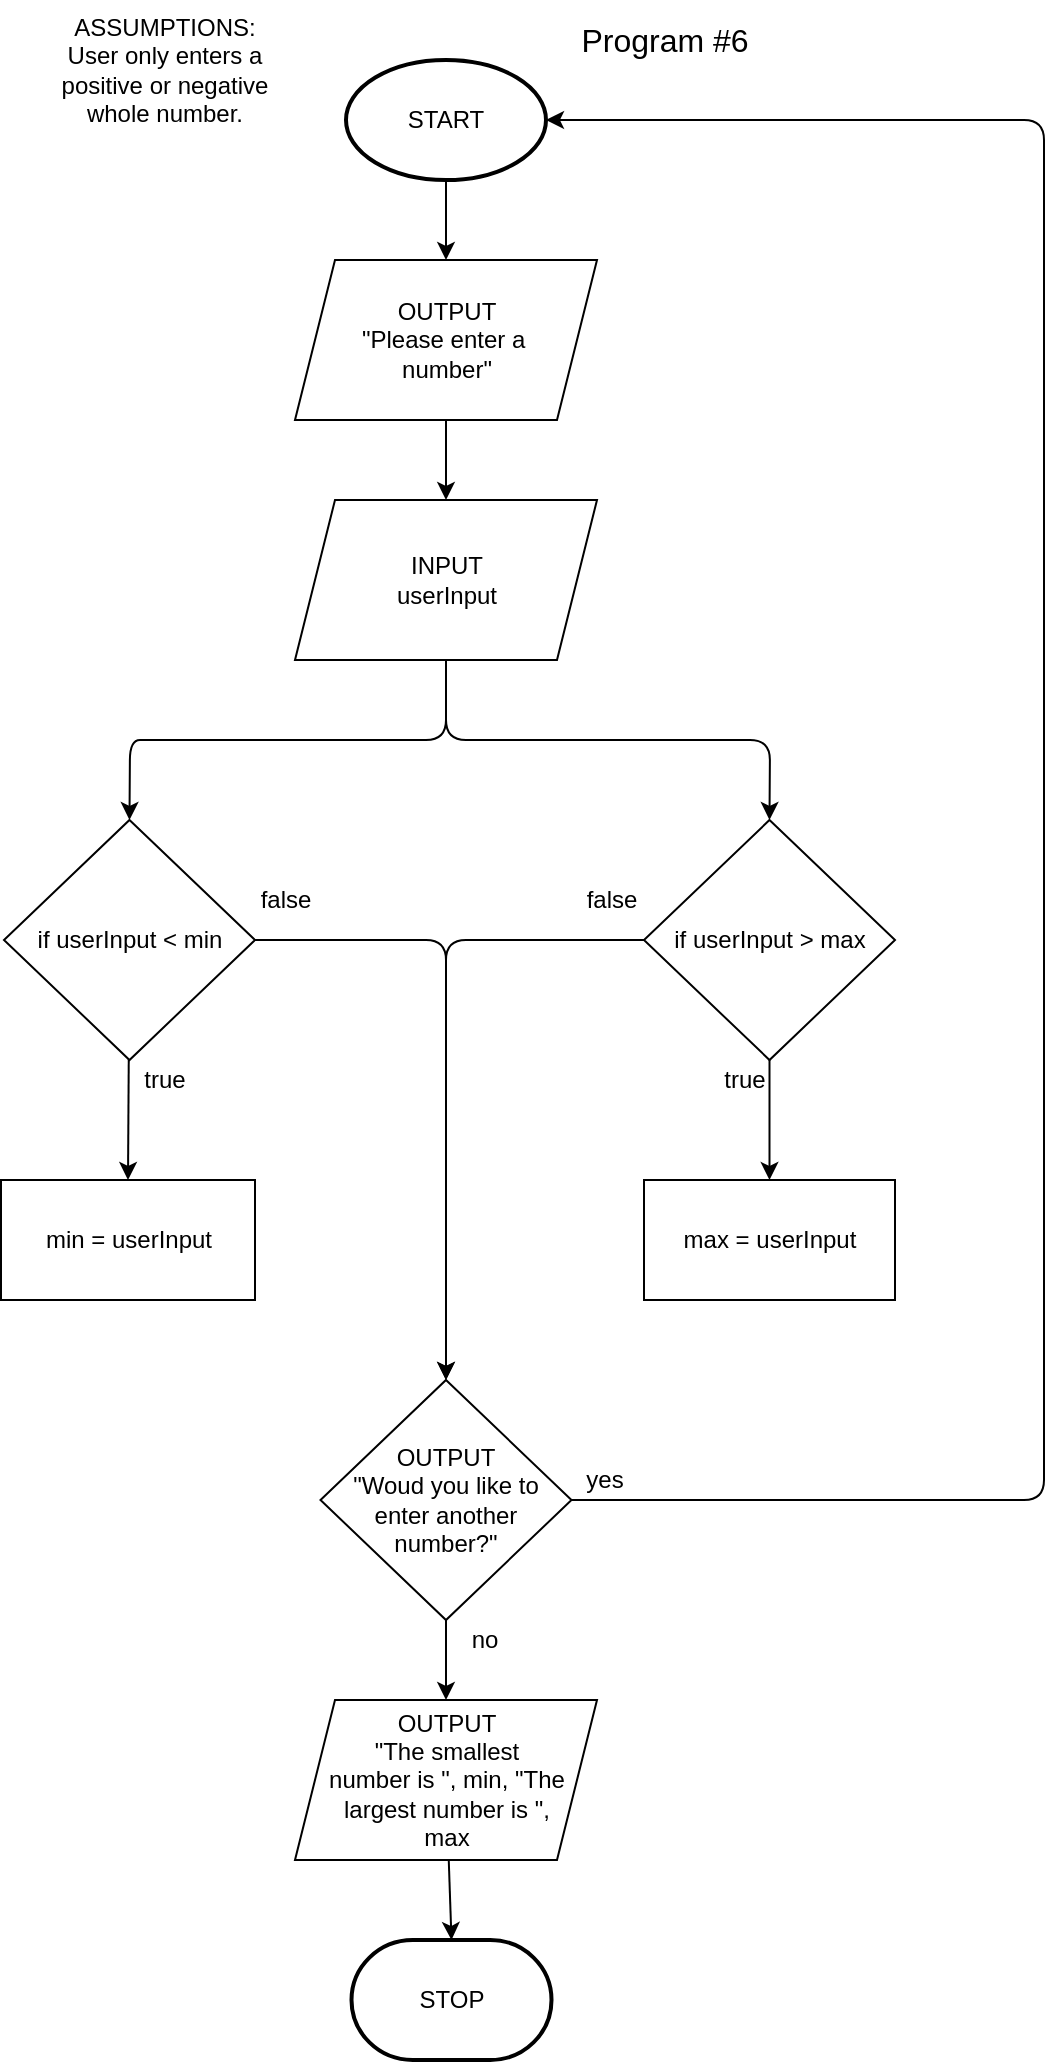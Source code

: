<mxfile>
    <diagram id="C5RBs43oDa-KdzZeNtuy" name="Page-1">
        <mxGraphModel dx="311" dy="1320" grid="1" gridSize="10" guides="1" tooltips="1" connect="1" arrows="1" fold="1" page="1" pageScale="1" pageWidth="827" pageHeight="1169" math="0" shadow="0">
            <root>
                <mxCell id="WIyWlLk6GJQsqaUBKTNV-0"/>
                <mxCell id="WIyWlLk6GJQsqaUBKTNV-1" parent="WIyWlLk6GJQsqaUBKTNV-0"/>
                <mxCell id="50" value="STOP" style="strokeWidth=2;html=1;shape=mxgraph.flowchart.terminator;whiteSpace=wrap;" vertex="1" parent="WIyWlLk6GJQsqaUBKTNV-1">
                    <mxGeometry x="1213.75" y="1120" width="100" height="60" as="geometry"/>
                </mxCell>
                <mxCell id="61" style="edgeStyle=none;html=1;entryX=0.5;entryY=0;entryDx=0;entryDy=0;" edge="1" parent="WIyWlLk6GJQsqaUBKTNV-1" source="52" target="60">
                    <mxGeometry relative="1" as="geometry"/>
                </mxCell>
                <mxCell id="52" value="START" style="strokeWidth=2;html=1;shape=mxgraph.flowchart.start_1;whiteSpace=wrap;" vertex="1" parent="WIyWlLk6GJQsqaUBKTNV-1">
                    <mxGeometry x="1211" y="180" width="100" height="60" as="geometry"/>
                </mxCell>
                <mxCell id="53" value="Program #6" style="text;html=1;strokeColor=none;fillColor=none;align=center;verticalAlign=middle;whiteSpace=wrap;rounded=0;fontSize=16;" vertex="1" parent="WIyWlLk6GJQsqaUBKTNV-1">
                    <mxGeometry x="1321" y="150" width="99" height="40" as="geometry"/>
                </mxCell>
                <mxCell id="66" style="edgeStyle=none;html=1;exitX=0.5;exitY=1;exitDx=0;exitDy=0;entryX=0.5;entryY=0;entryDx=0;entryDy=0;" edge="1" parent="WIyWlLk6GJQsqaUBKTNV-1" source="60" target="62">
                    <mxGeometry relative="1" as="geometry"/>
                </mxCell>
                <mxCell id="60" value="OUTPUT&lt;br&gt;&quot;Please enter a&amp;nbsp;&lt;br&gt;number&quot;" style="shape=parallelogram;perimeter=parallelogramPerimeter;whiteSpace=wrap;html=1;fixedSize=1;" vertex="1" parent="WIyWlLk6GJQsqaUBKTNV-1">
                    <mxGeometry x="1185.5" y="280" width="151" height="80" as="geometry"/>
                </mxCell>
                <mxCell id="74" style="edgeStyle=none;html=1;entryX=0.5;entryY=0;entryDx=0;entryDy=0;" edge="1" parent="WIyWlLk6GJQsqaUBKTNV-1" source="62" target="67">
                    <mxGeometry relative="1" as="geometry">
                        <Array as="points">
                            <mxPoint x="1261" y="520"/>
                            <mxPoint x="1123" y="520"/>
                            <mxPoint x="1103" y="520"/>
                        </Array>
                    </mxGeometry>
                </mxCell>
                <mxCell id="75" style="edgeStyle=none;html=1;entryX=0.5;entryY=0;entryDx=0;entryDy=0;" edge="1" parent="WIyWlLk6GJQsqaUBKTNV-1" source="62" target="72">
                    <mxGeometry relative="1" as="geometry">
                        <Array as="points">
                            <mxPoint x="1261" y="520"/>
                            <mxPoint x="1423" y="520"/>
                        </Array>
                    </mxGeometry>
                </mxCell>
                <mxCell id="62" value="INPUT&lt;br&gt;userInput" style="shape=parallelogram;perimeter=parallelogramPerimeter;whiteSpace=wrap;html=1;fixedSize=1;" vertex="1" parent="WIyWlLk6GJQsqaUBKTNV-1">
                    <mxGeometry x="1185.5" y="400" width="151" height="80" as="geometry"/>
                </mxCell>
                <mxCell id="79" style="edgeStyle=none;html=1;entryX=0.5;entryY=0;entryDx=0;entryDy=0;" edge="1" parent="WIyWlLk6GJQsqaUBKTNV-1" source="67" target="77">
                    <mxGeometry relative="1" as="geometry">
                        <Array as="points">
                            <mxPoint x="1261" y="620"/>
                        </Array>
                    </mxGeometry>
                </mxCell>
                <mxCell id="91" style="edgeStyle=none;html=1;entryX=0.5;entryY=0;entryDx=0;entryDy=0;" edge="1" parent="WIyWlLk6GJQsqaUBKTNV-1" source="67" target="85">
                    <mxGeometry relative="1" as="geometry"/>
                </mxCell>
                <mxCell id="67" value="if userInput&amp;nbsp;&amp;lt; min" style="rhombus;whiteSpace=wrap;html=1;" vertex="1" parent="WIyWlLk6GJQsqaUBKTNV-1">
                    <mxGeometry x="1040" y="560" width="125.5" height="120" as="geometry"/>
                </mxCell>
                <mxCell id="81" style="edgeStyle=none;html=1;exitX=0;exitY=0.5;exitDx=0;exitDy=0;entryX=0.5;entryY=0;entryDx=0;entryDy=0;" edge="1" parent="WIyWlLk6GJQsqaUBKTNV-1" source="72" target="77">
                    <mxGeometry relative="1" as="geometry">
                        <Array as="points">
                            <mxPoint x="1261" y="620"/>
                        </Array>
                    </mxGeometry>
                </mxCell>
                <mxCell id="90" style="edgeStyle=none;html=1;entryX=0.5;entryY=0;entryDx=0;entryDy=0;" edge="1" parent="WIyWlLk6GJQsqaUBKTNV-1" source="72" target="86">
                    <mxGeometry relative="1" as="geometry"/>
                </mxCell>
                <mxCell id="72" value="if userInput&amp;nbsp;&amp;gt; max" style="rhombus;whiteSpace=wrap;html=1;" vertex="1" parent="WIyWlLk6GJQsqaUBKTNV-1">
                    <mxGeometry x="1360" y="560" width="125.5" height="120" as="geometry"/>
                </mxCell>
                <mxCell id="82" style="edgeStyle=none;html=1;entryX=1;entryY=0.5;entryDx=0;entryDy=0;entryPerimeter=0;" edge="1" parent="WIyWlLk6GJQsqaUBKTNV-1" source="77" target="52">
                    <mxGeometry relative="1" as="geometry">
                        <Array as="points">
                            <mxPoint x="1560" y="900"/>
                            <mxPoint x="1560" y="210"/>
                        </Array>
                    </mxGeometry>
                </mxCell>
                <mxCell id="97" style="edgeStyle=none;html=1;entryX=0.5;entryY=0;entryDx=0;entryDy=0;" edge="1" parent="WIyWlLk6GJQsqaUBKTNV-1" source="77" target="96">
                    <mxGeometry relative="1" as="geometry"/>
                </mxCell>
                <mxCell id="77" value="&lt;span&gt;OUTPUT&lt;/span&gt;&lt;br&gt;&lt;span&gt;&quot;Woud you like to&lt;/span&gt;&lt;br&gt;&lt;span&gt;enter another&lt;/span&gt;&lt;br&gt;&lt;span&gt;number?&quot;&lt;/span&gt;" style="rhombus;whiteSpace=wrap;html=1;" vertex="1" parent="WIyWlLk6GJQsqaUBKTNV-1">
                    <mxGeometry x="1198.25" y="840" width="125.5" height="120" as="geometry"/>
                </mxCell>
                <mxCell id="80" value="false" style="text;html=1;strokeColor=none;fillColor=none;align=center;verticalAlign=middle;whiteSpace=wrap;rounded=0;" vertex="1" parent="WIyWlLk6GJQsqaUBKTNV-1">
                    <mxGeometry x="1151" y="585" width="60" height="30" as="geometry"/>
                </mxCell>
                <mxCell id="84" value="false" style="text;html=1;strokeColor=none;fillColor=none;align=center;verticalAlign=middle;whiteSpace=wrap;rounded=0;" vertex="1" parent="WIyWlLk6GJQsqaUBKTNV-1">
                    <mxGeometry x="1313.75" y="585" width="60" height="30" as="geometry"/>
                </mxCell>
                <mxCell id="85" value="min = userInput" style="rounded=0;whiteSpace=wrap;html=1;" vertex="1" parent="WIyWlLk6GJQsqaUBKTNV-1">
                    <mxGeometry x="1038.5" y="740" width="127" height="60" as="geometry"/>
                </mxCell>
                <mxCell id="86" value="max = userInput" style="rounded=0;whiteSpace=wrap;html=1;" vertex="1" parent="WIyWlLk6GJQsqaUBKTNV-1">
                    <mxGeometry x="1360" y="740" width="125.5" height="60" as="geometry"/>
                </mxCell>
                <mxCell id="92" value="true" style="text;html=1;align=center;verticalAlign=middle;resizable=0;points=[];autosize=1;strokeColor=none;fillColor=none;" vertex="1" parent="WIyWlLk6GJQsqaUBKTNV-1">
                    <mxGeometry x="1100" y="680" width="40" height="20" as="geometry"/>
                </mxCell>
                <mxCell id="93" value="true" style="text;html=1;align=center;verticalAlign=middle;resizable=0;points=[];autosize=1;strokeColor=none;fillColor=none;" vertex="1" parent="WIyWlLk6GJQsqaUBKTNV-1">
                    <mxGeometry x="1390" y="680" width="40" height="20" as="geometry"/>
                </mxCell>
                <mxCell id="94" value="yes" style="text;html=1;align=center;verticalAlign=middle;resizable=0;points=[];autosize=1;strokeColor=none;fillColor=none;" vertex="1" parent="WIyWlLk6GJQsqaUBKTNV-1">
                    <mxGeometry x="1325" y="880" width="30" height="20" as="geometry"/>
                </mxCell>
                <mxCell id="99" style="edgeStyle=none;html=1;entryX=0.5;entryY=0;entryDx=0;entryDy=0;entryPerimeter=0;" edge="1" parent="WIyWlLk6GJQsqaUBKTNV-1" source="96" target="50">
                    <mxGeometry relative="1" as="geometry"/>
                </mxCell>
                <mxCell id="96" value="OUTPUT&lt;br&gt;&quot;The smallest &lt;br&gt;number is &quot;, min, &quot;The&lt;br&gt;largest number is &quot;,&lt;br&gt;max" style="shape=parallelogram;perimeter=parallelogramPerimeter;whiteSpace=wrap;html=1;fixedSize=1;" vertex="1" parent="WIyWlLk6GJQsqaUBKTNV-1">
                    <mxGeometry x="1185.5" y="1000" width="151" height="80" as="geometry"/>
                </mxCell>
                <mxCell id="98" value="no" style="text;html=1;align=center;verticalAlign=middle;resizable=0;points=[];autosize=1;strokeColor=none;fillColor=none;" vertex="1" parent="WIyWlLk6GJQsqaUBKTNV-1">
                    <mxGeometry x="1265" y="960" width="30" height="20" as="geometry"/>
                </mxCell>
                <mxCell id="100" value="ASSUMPTIONS:&lt;br&gt;User only enters a positive or negative whole number." style="text;html=1;strokeColor=none;fillColor=none;align=center;verticalAlign=middle;whiteSpace=wrap;rounded=0;" vertex="1" parent="WIyWlLk6GJQsqaUBKTNV-1">
                    <mxGeometry x="1054.5" y="150" width="131" height="70" as="geometry"/>
                </mxCell>
            </root>
        </mxGraphModel>
    </diagram>
</mxfile>